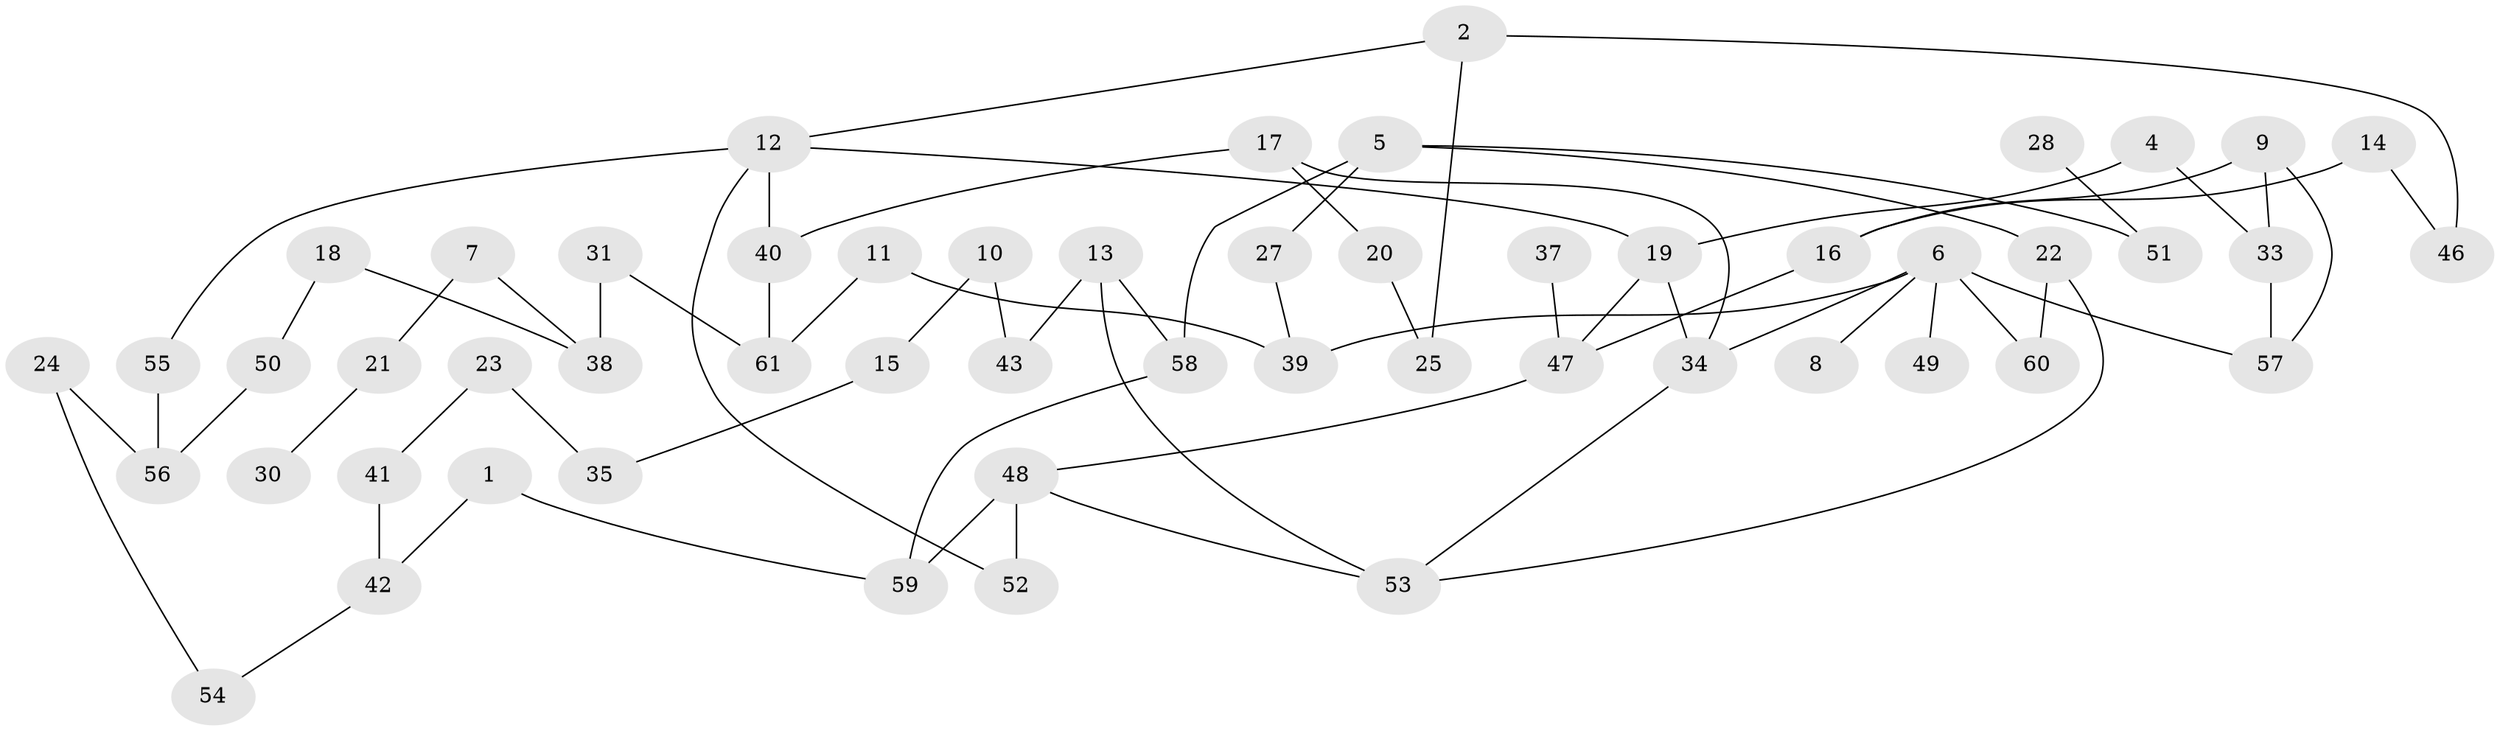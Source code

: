 // original degree distribution, {2: 0.29069767441860467, 3: 0.2441860465116279, 0: 0.06976744186046512, 4: 0.08139534883720931, 1: 0.2558139534883721, 7: 0.011627906976744186, 5: 0.046511627906976744}
// Generated by graph-tools (version 1.1) at 2025/35/03/04/25 23:35:44]
// undirected, 54 vertices, 69 edges
graph export_dot {
  node [color=gray90,style=filled];
  1;
  2;
  4;
  5;
  6;
  7;
  8;
  9;
  10;
  11;
  12;
  13;
  14;
  15;
  16;
  17;
  18;
  19;
  20;
  21;
  22;
  23;
  24;
  25;
  27;
  28;
  30;
  31;
  33;
  34;
  35;
  37;
  38;
  39;
  40;
  41;
  42;
  43;
  46;
  47;
  48;
  49;
  50;
  51;
  52;
  53;
  54;
  55;
  56;
  57;
  58;
  59;
  60;
  61;
  1 -- 42 [weight=1.0];
  1 -- 59 [weight=1.0];
  2 -- 12 [weight=1.0];
  2 -- 25 [weight=1.0];
  2 -- 46 [weight=1.0];
  4 -- 19 [weight=1.0];
  4 -- 33 [weight=1.0];
  5 -- 22 [weight=1.0];
  5 -- 27 [weight=1.0];
  5 -- 51 [weight=1.0];
  5 -- 58 [weight=1.0];
  6 -- 8 [weight=1.0];
  6 -- 34 [weight=1.0];
  6 -- 39 [weight=1.0];
  6 -- 49 [weight=1.0];
  6 -- 57 [weight=1.0];
  6 -- 60 [weight=1.0];
  7 -- 21 [weight=1.0];
  7 -- 38 [weight=1.0];
  9 -- 16 [weight=1.0];
  9 -- 33 [weight=1.0];
  9 -- 57 [weight=1.0];
  10 -- 15 [weight=1.0];
  10 -- 43 [weight=1.0];
  11 -- 39 [weight=1.0];
  11 -- 61 [weight=1.0];
  12 -- 19 [weight=1.0];
  12 -- 40 [weight=1.0];
  12 -- 52 [weight=1.0];
  12 -- 55 [weight=1.0];
  13 -- 43 [weight=1.0];
  13 -- 53 [weight=1.0];
  13 -- 58 [weight=1.0];
  14 -- 16 [weight=1.0];
  14 -- 46 [weight=1.0];
  15 -- 35 [weight=1.0];
  16 -- 47 [weight=1.0];
  17 -- 20 [weight=1.0];
  17 -- 34 [weight=1.0];
  17 -- 40 [weight=1.0];
  18 -- 38 [weight=1.0];
  18 -- 50 [weight=1.0];
  19 -- 34 [weight=1.0];
  19 -- 47 [weight=1.0];
  20 -- 25 [weight=1.0];
  21 -- 30 [weight=1.0];
  22 -- 53 [weight=1.0];
  22 -- 60 [weight=1.0];
  23 -- 35 [weight=1.0];
  23 -- 41 [weight=1.0];
  24 -- 54 [weight=1.0];
  24 -- 56 [weight=1.0];
  27 -- 39 [weight=1.0];
  28 -- 51 [weight=1.0];
  31 -- 38 [weight=1.0];
  31 -- 61 [weight=2.0];
  33 -- 57 [weight=1.0];
  34 -- 53 [weight=1.0];
  37 -- 47 [weight=1.0];
  40 -- 61 [weight=1.0];
  41 -- 42 [weight=1.0];
  42 -- 54 [weight=1.0];
  47 -- 48 [weight=1.0];
  48 -- 52 [weight=1.0];
  48 -- 53 [weight=1.0];
  48 -- 59 [weight=1.0];
  50 -- 56 [weight=1.0];
  55 -- 56 [weight=1.0];
  58 -- 59 [weight=1.0];
}
